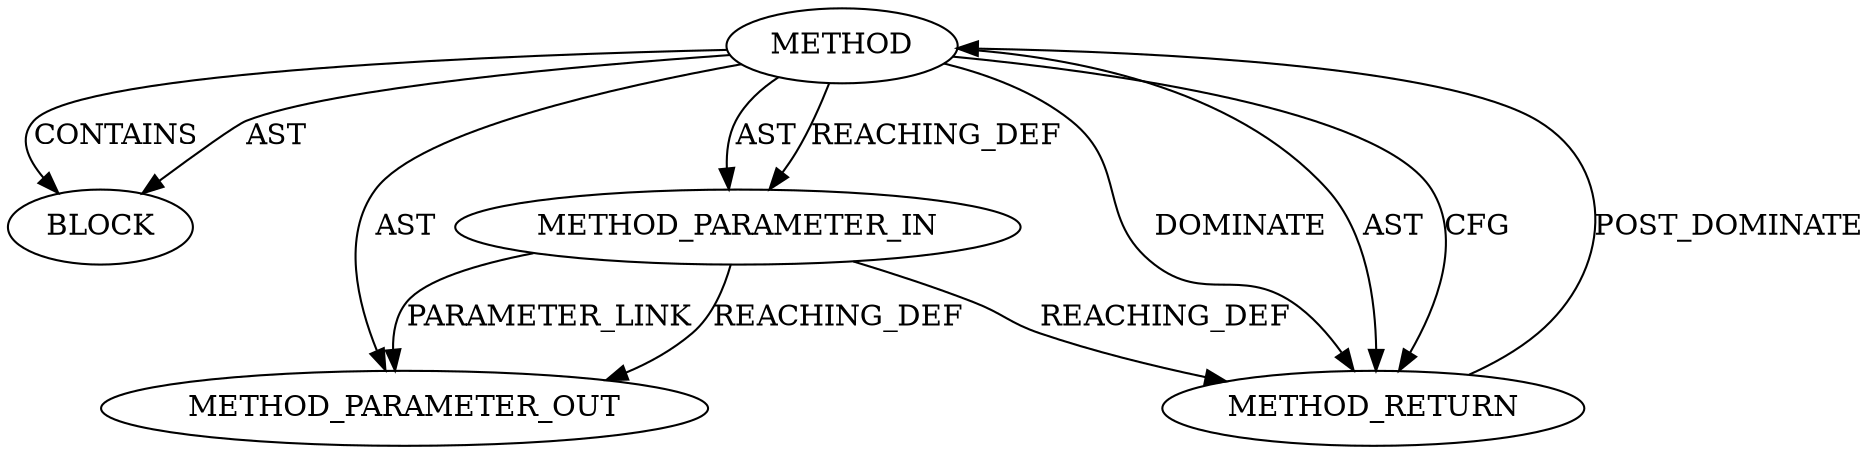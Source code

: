 digraph {
  26563 [label=BLOCK ORDER=1 ARGUMENT_INDEX=1 CODE="<empty>" TYPE_FULL_NAME="ANY"]
  27617 [label=METHOD_PARAMETER_OUT ORDER=1 CODE="p1" IS_VARIADIC=false TYPE_FULL_NAME="ANY" EVALUATION_STRATEGY="BY_VALUE" INDEX=1 NAME="p1"]
  26561 [label=METHOD AST_PARENT_TYPE="NAMESPACE_BLOCK" AST_PARENT_FULL_NAME="<global>" ORDER=0 CODE="<empty>" FULL_NAME="SSL_in_init" IS_EXTERNAL=true FILENAME="<empty>" SIGNATURE="" NAME="SSL_in_init"]
  26562 [label=METHOD_PARAMETER_IN ORDER=1 CODE="p1" IS_VARIADIC=false TYPE_FULL_NAME="ANY" EVALUATION_STRATEGY="BY_VALUE" INDEX=1 NAME="p1"]
  26564 [label=METHOD_RETURN ORDER=2 CODE="RET" TYPE_FULL_NAME="ANY" EVALUATION_STRATEGY="BY_VALUE"]
  26562 -> 27617 [label=PARAMETER_LINK ]
  26562 -> 26564 [label=REACHING_DEF VARIABLE="p1"]
  26561 -> 26562 [label=AST ]
  26561 -> 26563 [label=CONTAINS ]
  26561 -> 26564 [label=DOMINATE ]
  26564 -> 26561 [label=POST_DOMINATE ]
  26561 -> 26564 [label=AST ]
  26562 -> 27617 [label=REACHING_DEF VARIABLE="p1"]
  26561 -> 27617 [label=AST ]
  26561 -> 26563 [label=AST ]
  26561 -> 26562 [label=REACHING_DEF VARIABLE=""]
  26561 -> 26564 [label=CFG ]
}
